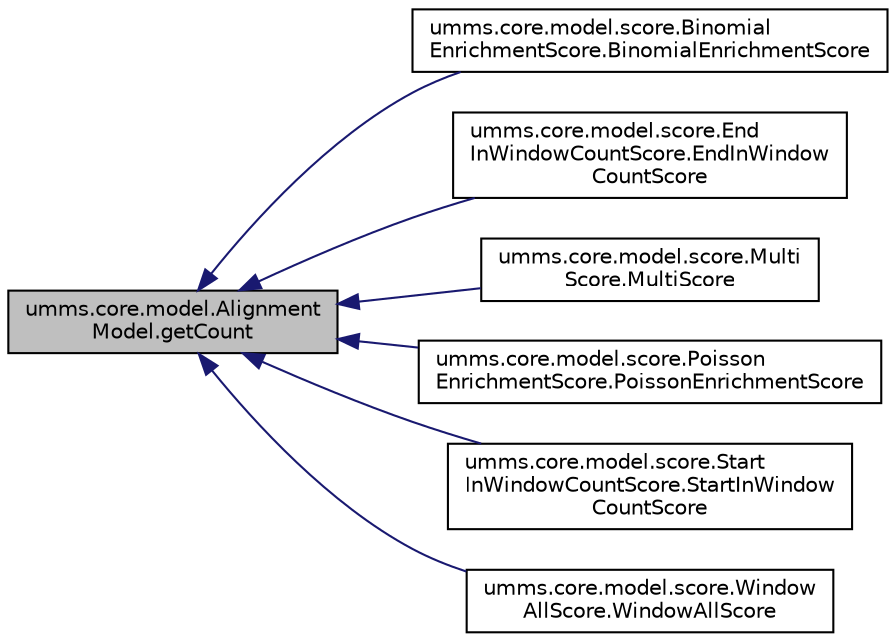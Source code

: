 digraph "umms.core.model.AlignmentModel.getCount"
{
  edge [fontname="Helvetica",fontsize="10",labelfontname="Helvetica",labelfontsize="10"];
  node [fontname="Helvetica",fontsize="10",shape=record];
  rankdir="LR";
  Node1 [label="umms.core.model.Alignment\lModel.getCount",height=0.2,width=0.4,color="black", fillcolor="grey75", style="filled" fontcolor="black"];
  Node1 -> Node2 [dir="back",color="midnightblue",fontsize="10",style="solid"];
  Node2 [label="umms.core.model.score.Binomial\lEnrichmentScore.BinomialEnrichmentScore",height=0.2,width=0.4,color="black", fillcolor="white", style="filled",URL="$classumms_1_1core_1_1model_1_1score_1_1_binomial_enrichment_score.html#a6c32742ec3585fee33ce18af66f22d1f"];
  Node1 -> Node3 [dir="back",color="midnightblue",fontsize="10",style="solid"];
  Node3 [label="umms.core.model.score.End\lInWindowCountScore.EndInWindow\lCountScore",height=0.2,width=0.4,color="black", fillcolor="white", style="filled",URL="$classumms_1_1core_1_1model_1_1score_1_1_end_in_window_count_score.html#a567fee8b5894ad2366da66b2f2ebc38d"];
  Node1 -> Node4 [dir="back",color="midnightblue",fontsize="10",style="solid"];
  Node4 [label="umms.core.model.score.Multi\lScore.MultiScore",height=0.2,width=0.4,color="black", fillcolor="white", style="filled",URL="$classumms_1_1core_1_1model_1_1score_1_1_multi_score.html#a6f2367fd0cfea0843e86e18ed4f46dc9"];
  Node1 -> Node5 [dir="back",color="midnightblue",fontsize="10",style="solid"];
  Node5 [label="umms.core.model.score.Poisson\lEnrichmentScore.PoissonEnrichmentScore",height=0.2,width=0.4,color="black", fillcolor="white", style="filled",URL="$classumms_1_1core_1_1model_1_1score_1_1_poisson_enrichment_score.html#a51283d47ccb7a2c89580dff633705532"];
  Node1 -> Node6 [dir="back",color="midnightblue",fontsize="10",style="solid"];
  Node6 [label="umms.core.model.score.Start\lInWindowCountScore.StartInWindow\lCountScore",height=0.2,width=0.4,color="black", fillcolor="white", style="filled",URL="$classumms_1_1core_1_1model_1_1score_1_1_start_in_window_count_score.html#a8b4e82c682905d6b51301906f4c4a510"];
  Node1 -> Node7 [dir="back",color="midnightblue",fontsize="10",style="solid"];
  Node7 [label="umms.core.model.score.Window\lAllScore.WindowAllScore",height=0.2,width=0.4,color="black", fillcolor="white", style="filled",URL="$classumms_1_1core_1_1model_1_1score_1_1_window_all_score.html#aa20eebc9daa9c6ac43be442f2886716e"];
}
